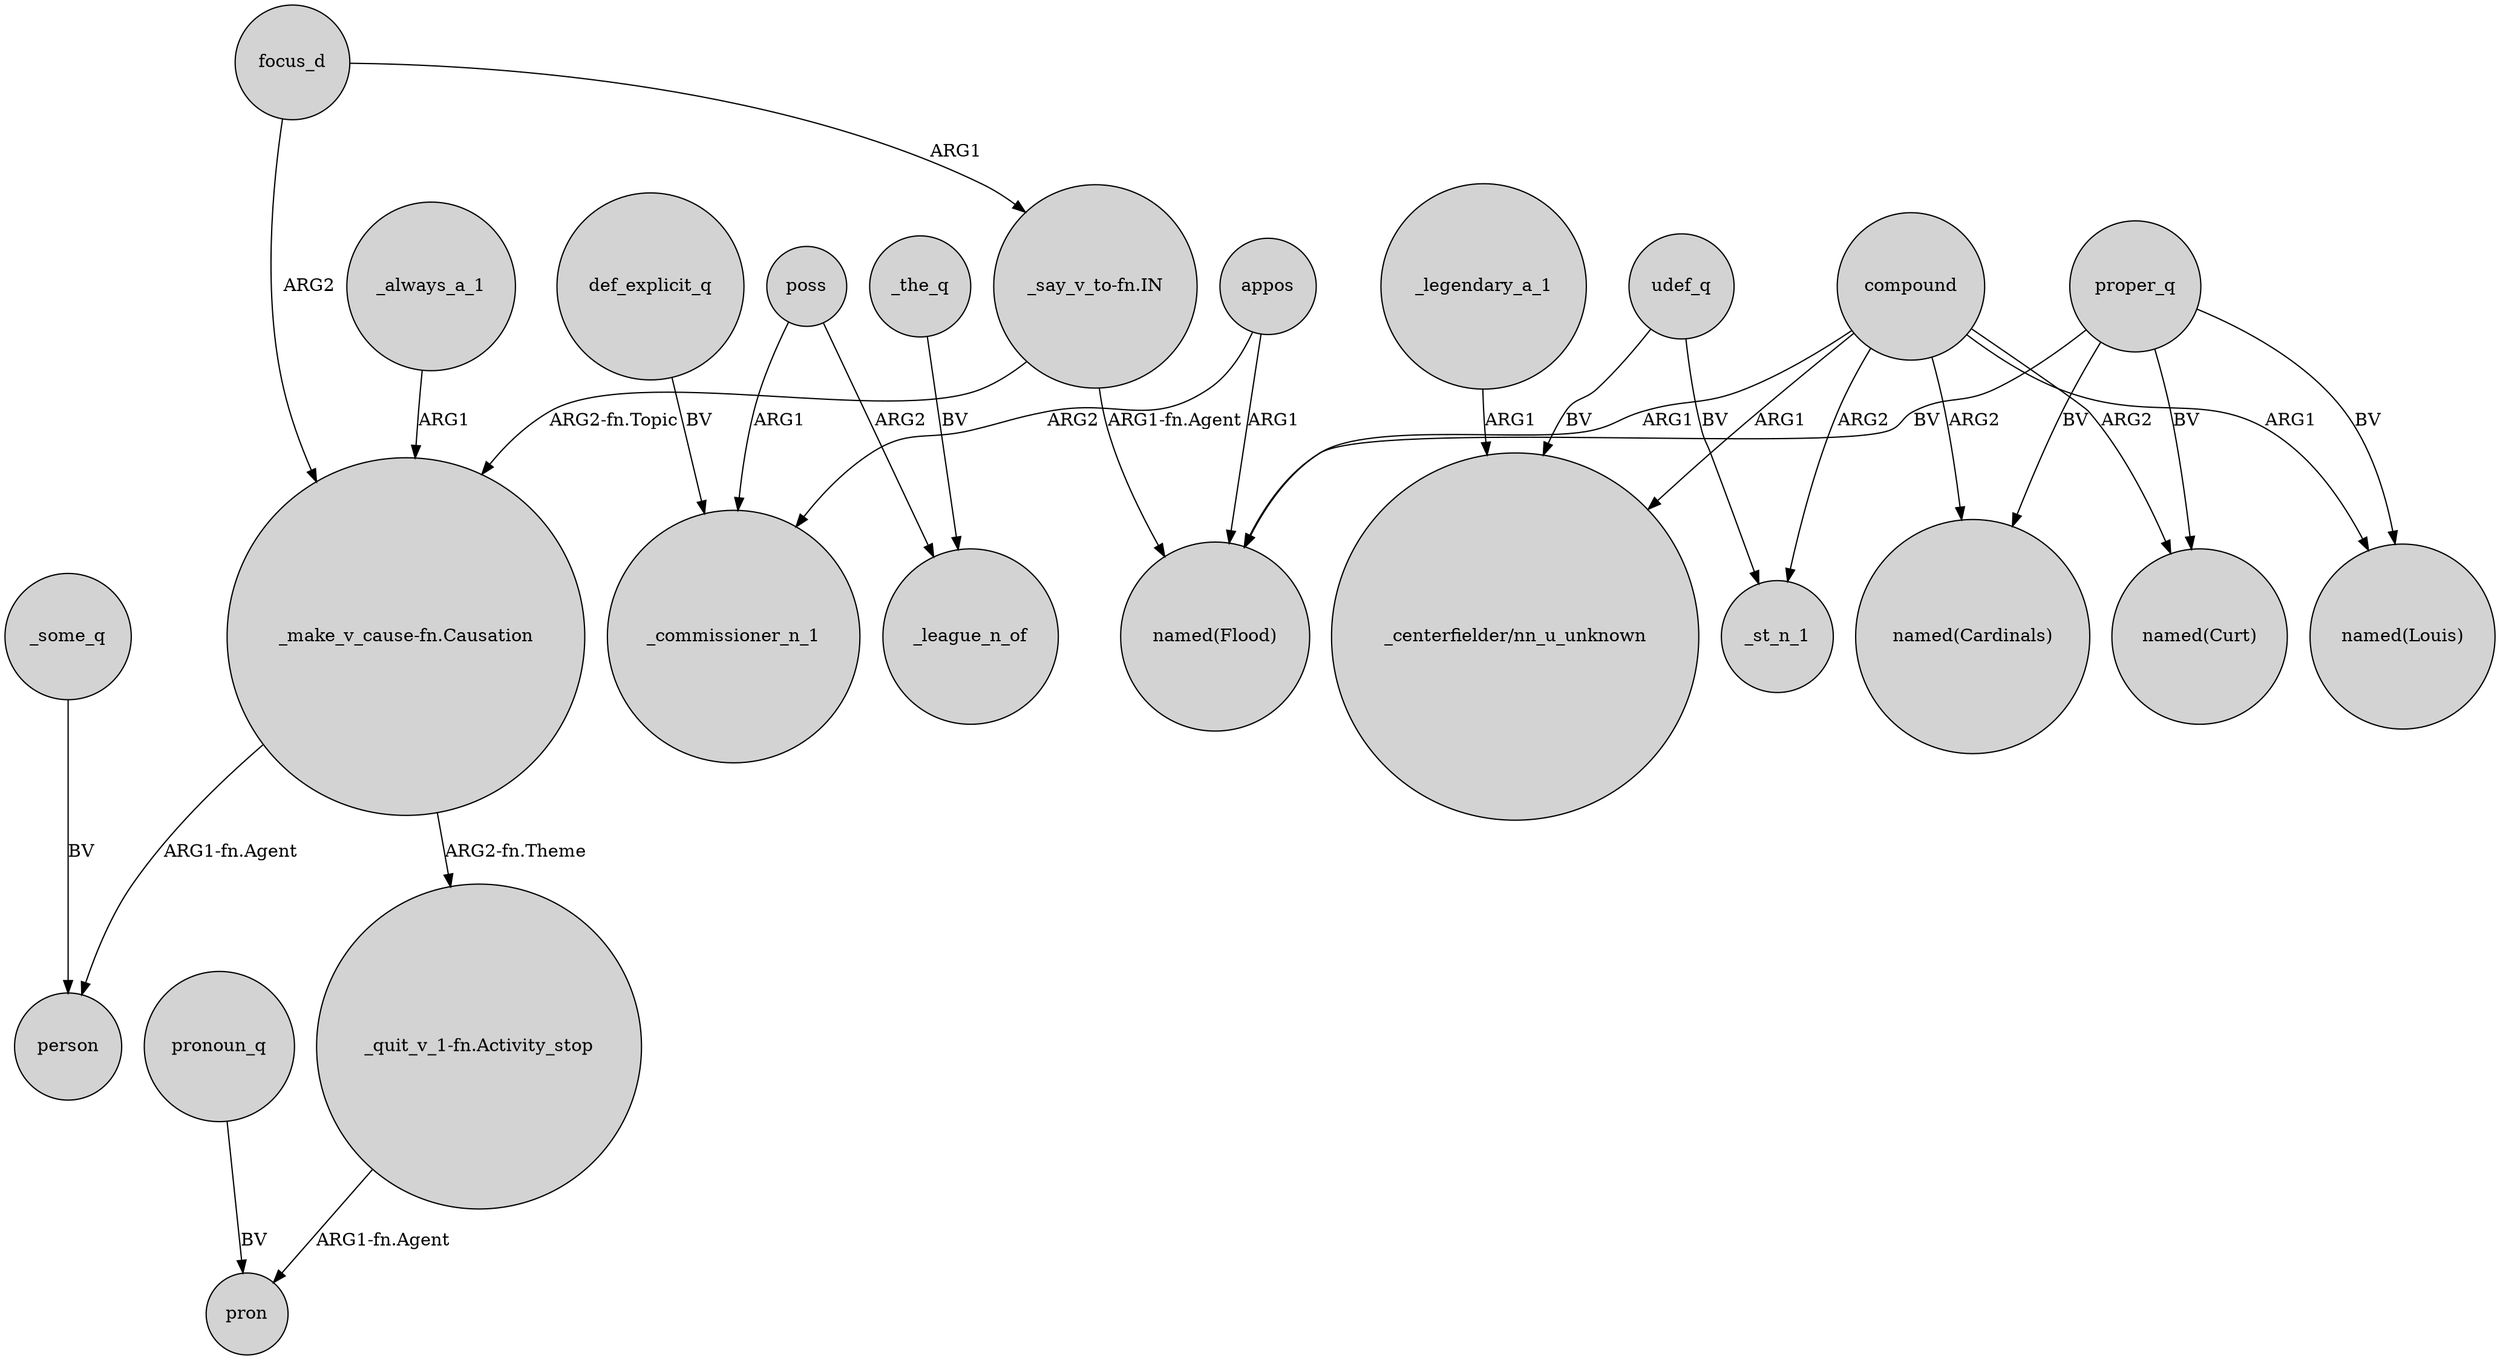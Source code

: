 digraph {
	node [shape=circle style=filled]
	"_say_v_to-fn.IN" -> "_make_v_cause-fn.Causation" [label="ARG2-fn.Topic"]
	appos -> _commissioner_n_1 [label=ARG2]
	compound -> "_centerfielder/nn_u_unknown" [label=ARG1]
	proper_q -> "named(Flood)" [label=BV]
	proper_q -> "named(Louis)" [label=BV]
	"_quit_v_1-fn.Activity_stop" -> pron [label="ARG1-fn.Agent"]
	udef_q -> _st_n_1 [label=BV]
	compound -> "named(Curt)" [label=ARG2]
	proper_q -> "named(Curt)" [label=BV]
	poss -> _commissioner_n_1 [label=ARG1]
	_always_a_1 -> "_make_v_cause-fn.Causation" [label=ARG1]
	appos -> "named(Flood)" [label=ARG1]
	compound -> "named(Flood)" [label=ARG1]
	_the_q -> _league_n_of [label=BV]
	compound -> "named(Louis)" [label=ARG1]
	compound -> _st_n_1 [label=ARG2]
	udef_q -> "_centerfielder/nn_u_unknown" [label=BV]
	pronoun_q -> pron [label=BV]
	def_explicit_q -> _commissioner_n_1 [label=BV]
	focus_d -> "_make_v_cause-fn.Causation" [label=ARG2]
	proper_q -> "named(Cardinals)" [label=BV]
	_some_q -> person [label=BV]
	poss -> _league_n_of [label=ARG2]
	"_make_v_cause-fn.Causation" -> "_quit_v_1-fn.Activity_stop" [label="ARG2-fn.Theme"]
	"_make_v_cause-fn.Causation" -> person [label="ARG1-fn.Agent"]
	_legendary_a_1 -> "_centerfielder/nn_u_unknown" [label=ARG1]
	compound -> "named(Cardinals)" [label=ARG2]
	focus_d -> "_say_v_to-fn.IN" [label=ARG1]
	"_say_v_to-fn.IN" -> "named(Flood)" [label="ARG1-fn.Agent"]
}
